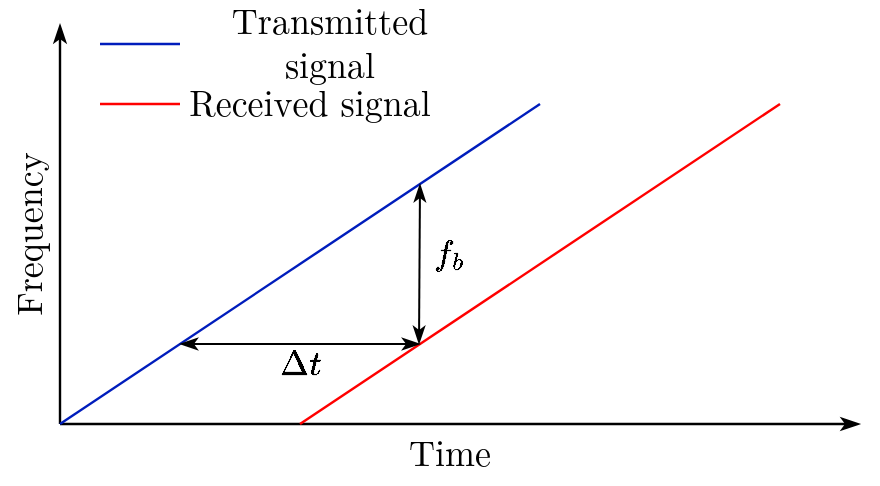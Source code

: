 <mxfile version="27.1.4">
  <diagram name="Page-1" id="hzQNiu2yaNHNc1C0LU1J">
    <mxGraphModel dx="1093" dy="859" grid="1" gridSize="10" guides="1" tooltips="1" connect="1" arrows="1" fold="1" page="1" pageScale="1" pageWidth="850" pageHeight="1100" math="1" shadow="0">
      <root>
        <mxCell id="0" />
        <mxCell id="1" parent="0" />
        <mxCell id="4S3nyw_fa0lxDtIw3-Gl-1" value="" style="endArrow=classicThin;rounded=0;endFill=1;fontFamily=Latin Modern Math;fontSize=18;strokeWidth=1.2;" parent="1" edge="1">
          <mxGeometry width="50" height="50" relative="1" as="geometry">
            <mxPoint x="240" y="600" as="sourcePoint" />
            <mxPoint x="240" y="400" as="targetPoint" />
          </mxGeometry>
        </mxCell>
        <mxCell id="4S3nyw_fa0lxDtIw3-Gl-2" value="" style="endArrow=classicThin;rounded=0;endFill=1;fontFamily=Latin Modern Math;fontSize=18;strokeWidth=1.2;" parent="1" edge="1">
          <mxGeometry width="50" height="50" relative="1" as="geometry">
            <mxPoint x="240" y="600" as="sourcePoint" />
            <mxPoint x="640" y="600" as="targetPoint" />
          </mxGeometry>
        </mxCell>
        <mxCell id="4S3nyw_fa0lxDtIw3-Gl-3" value="" style="endArrow=none;rounded=0;fillColor=#0050ef;strokeColor=light-dark(#001DBC,#007FFF);fontFamily=Latin Modern Math;fontSize=18;strokeWidth=1.2;" parent="1" edge="1">
          <mxGeometry width="50" height="50" relative="1" as="geometry">
            <mxPoint x="240" y="600" as="sourcePoint" />
            <mxPoint x="480" y="440" as="targetPoint" />
          </mxGeometry>
        </mxCell>
        <mxCell id="4S3nyw_fa0lxDtIw3-Gl-4" value="" style="endArrow=none;rounded=0;fillColor=#e51400;strokeColor=light-dark(#FF0000,#FF0000);fontFamily=Latin Modern Math;fontSize=18;strokeWidth=1.2;curved=0;" parent="1" edge="1">
          <mxGeometry width="50" height="50" relative="1" as="geometry">
            <mxPoint x="360" y="600" as="sourcePoint" />
            <mxPoint x="600" y="440" as="targetPoint" />
          </mxGeometry>
        </mxCell>
        <mxCell id="4S3nyw_fa0lxDtIw3-Gl-5" value="" style="endArrow=classicThin;startArrow=classicThin;rounded=0;startFill=1;endFill=1;fontFamily=Latin Modern Math;fontSize=18;strokeWidth=1;" parent="1" edge="1">
          <mxGeometry width="50" height="50" relative="1" as="geometry">
            <mxPoint x="300" y="560" as="sourcePoint" />
            <mxPoint x="420" y="560" as="targetPoint" />
          </mxGeometry>
        </mxCell>
        <mxCell id="4S3nyw_fa0lxDtIw3-Gl-6" value="" style="endArrow=classicThin;startArrow=classicThin;rounded=0;endFill=1;startFill=1;endSize=6;jumpSize=6;targetPerimeterSpacing=0;sourcePerimeterSpacing=0;strokeWidth=1;fontFamily=Latin Modern Math;fontSize=18;" parent="1" edge="1">
          <mxGeometry width="50" height="50" relative="1" as="geometry">
            <mxPoint x="419.5" y="560" as="sourcePoint" />
            <mxPoint x="420" y="480" as="targetPoint" />
          </mxGeometry>
        </mxCell>
        <mxCell id="4S3nyw_fa0lxDtIw3-Gl-7" value="Frequency" style="text;align=center;verticalAlign=middle;whiteSpace=wrap;rounded=0;rotation=-90;fontSize=18;fontFamily=Latin Modern Math;strokeWidth=2;" parent="1" vertex="1">
          <mxGeometry x="185" y="490" width="80" height="30" as="geometry" />
        </mxCell>
        <mxCell id="4S3nyw_fa0lxDtIw3-Gl-8" value="Time" style="text;align=center;verticalAlign=middle;whiteSpace=wrap;rounded=0;fontFamily=Latin Modern Math;fontSize=18;strokeWidth=2;" parent="1" vertex="1">
          <mxGeometry x="405" y="600" width="60" height="30" as="geometry" />
        </mxCell>
        <mxCell id="4S3nyw_fa0lxDtIw3-Gl-9" value="$$f_b$$" style="text;align=center;verticalAlign=middle;whiteSpace=wrap;rounded=0;fontSize=18;fontFamily=Latin Modern Math;strokeWidth=2;" parent="1" vertex="1">
          <mxGeometry x="425" y="500" width="20" height="30" as="geometry" />
        </mxCell>
        <mxCell id="4S3nyw_fa0lxDtIw3-Gl-10" value="$$\Delta t$$" style="text;align=center;verticalAlign=middle;whiteSpace=wrap;rounded=0;fontSize=18;fontFamily=Latin Modern Math;strokeWidth=2;" parent="1" vertex="1">
          <mxGeometry x="330" y="560" width="60" height="20" as="geometry" />
        </mxCell>
        <mxCell id="4S3nyw_fa0lxDtIw3-Gl-13" value="" style="endArrow=none;rounded=0;fillColor=#e51400;strokeColor=light-dark(#FF0000,#FF0000);fontFamily=Latin Modern Math;fontSize=18;strokeWidth=1.2;curved=0;" parent="1" edge="1">
          <mxGeometry width="50" height="50" relative="1" as="geometry">
            <mxPoint x="260" y="440" as="sourcePoint" />
            <mxPoint x="300" y="440" as="targetPoint" />
          </mxGeometry>
        </mxCell>
        <mxCell id="4S3nyw_fa0lxDtIw3-Gl-14" value="" style="endArrow=none;rounded=0;fillColor=#0050ef;strokeColor=light-dark(#001DBC,#007FFF);fontFamily=Latin Modern Math;fontSize=18;strokeWidth=1.2;" parent="1" edge="1">
          <mxGeometry width="50" height="50" relative="1" as="geometry">
            <mxPoint x="260" y="410" as="sourcePoint" />
            <mxPoint x="300" y="410" as="targetPoint" />
          </mxGeometry>
        </mxCell>
        <mxCell id="4S3nyw_fa0lxDtIw3-Gl-15" value="Transmitted signal" style="text;align=center;verticalAlign=middle;whiteSpace=wrap;rounded=0;fontSize=18;fontFamily=Latin Modern Math;strokeWidth=2;" parent="1" vertex="1">
          <mxGeometry x="300" y="400" width="150" height="20" as="geometry" />
        </mxCell>
        <mxCell id="4S3nyw_fa0lxDtIw3-Gl-16" value="Received signal" style="text;align=center;verticalAlign=middle;whiteSpace=wrap;rounded=0;fontSize=18;fontFamily=Latin Modern Math;strokeWidth=2;" parent="1" vertex="1">
          <mxGeometry x="300" y="430" width="130" height="20" as="geometry" />
        </mxCell>
      </root>
    </mxGraphModel>
  </diagram>
</mxfile>

